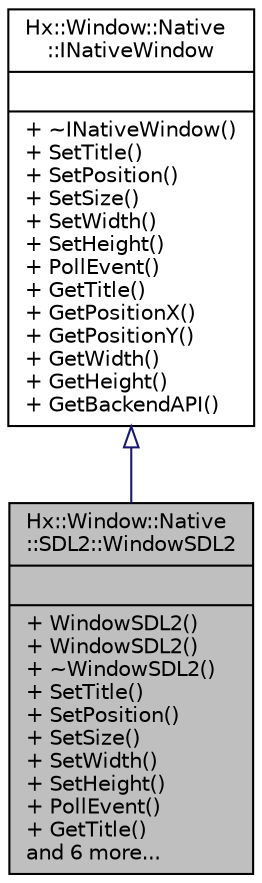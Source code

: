 digraph "Hx::Window::Native::SDL2::WindowSDL2"
{
  edge [fontname="Helvetica",fontsize="10",labelfontname="Helvetica",labelfontsize="10"];
  node [fontname="Helvetica",fontsize="10",shape=record];
  Node1 [label="{Hx::Window::Native\l::SDL2::WindowSDL2\n||+ WindowSDL2()\l+ WindowSDL2()\l+ ~WindowSDL2()\l+ SetTitle()\l+ SetPosition()\l+ SetSize()\l+ SetWidth()\l+ SetHeight()\l+ PollEvent()\l+ GetTitle()\land 6 more...\l}",height=0.2,width=0.4,color="black", fillcolor="grey75", style="filled", fontcolor="black"];
  Node2 -> Node1 [dir="back",color="midnightblue",fontsize="10",style="solid",arrowtail="onormal",fontname="Helvetica"];
  Node2 [label="{Hx::Window::Native\l::INativeWindow\n||+ ~INativeWindow()\l+ SetTitle()\l+ SetPosition()\l+ SetSize()\l+ SetWidth()\l+ SetHeight()\l+ PollEvent()\l+ GetTitle()\l+ GetPositionX()\l+ GetPositionY()\l+ GetWidth()\l+ GetHeight()\l+ GetBackendAPI()\l}",height=0.2,width=0.4,color="black", fillcolor="white", style="filled",URL="$structHx_1_1Window_1_1Native_1_1INativeWindow.html"];
}
